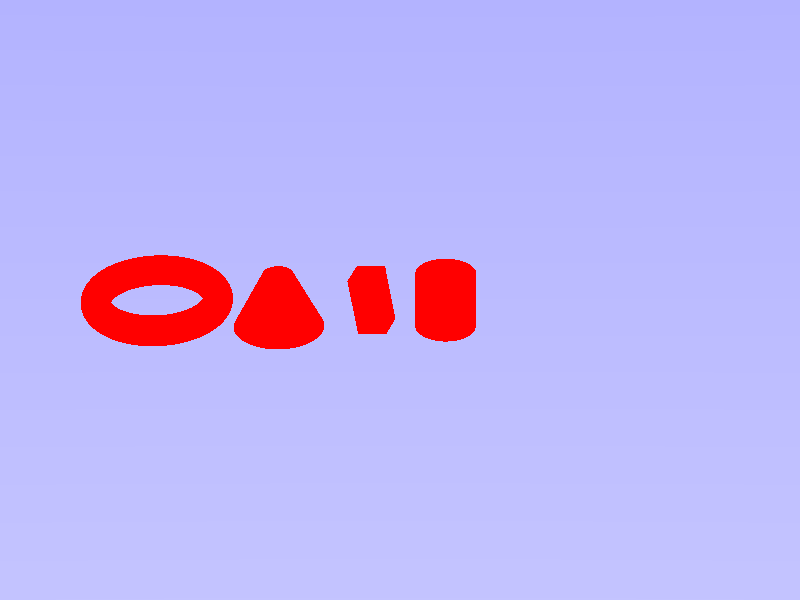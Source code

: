 #include "colors.inc"


camera {
    location <0,0,-200>
    look_at <0,0,0>
    angle 15
}

light_source {
    <4,6,-10>, White
}

sky_sphere{
    pigment{
        gradient y
        color_map{
            [0 color White]
            [1 color Blue]
        }

        scale 2
        translate <0,1,0>
    }
}

cylinder{
    <0,-2,0>, <0,2,0>, 2
    open
    pigment {
        color Red
        }

    finish {
        ambient .2
    }
    translate <3,0,0>
    rotate <-30,0,0>
}

box {
    <-1,-2,-1>,<1,2,1>

    pigment{
        color Red
    }

    finish{
        ambient .2
    }

    translate <-2,0,0>
    rotate <-30,20,0>
}

cone {
    <0,-2,0>, 3, <0,2,0>, 1

    pigment {
        color Red
    }

    finish {
        ambient .2
    }

    translate <-8,0,0>
    rotate <-30, 0, 0>
}

torus {
    4, 1
    pigment{
        color Red
    }

    finish {
        ambient .2
    }

    translate <-16, 0, 0>
    rotate <-30, 0, 0>

}
